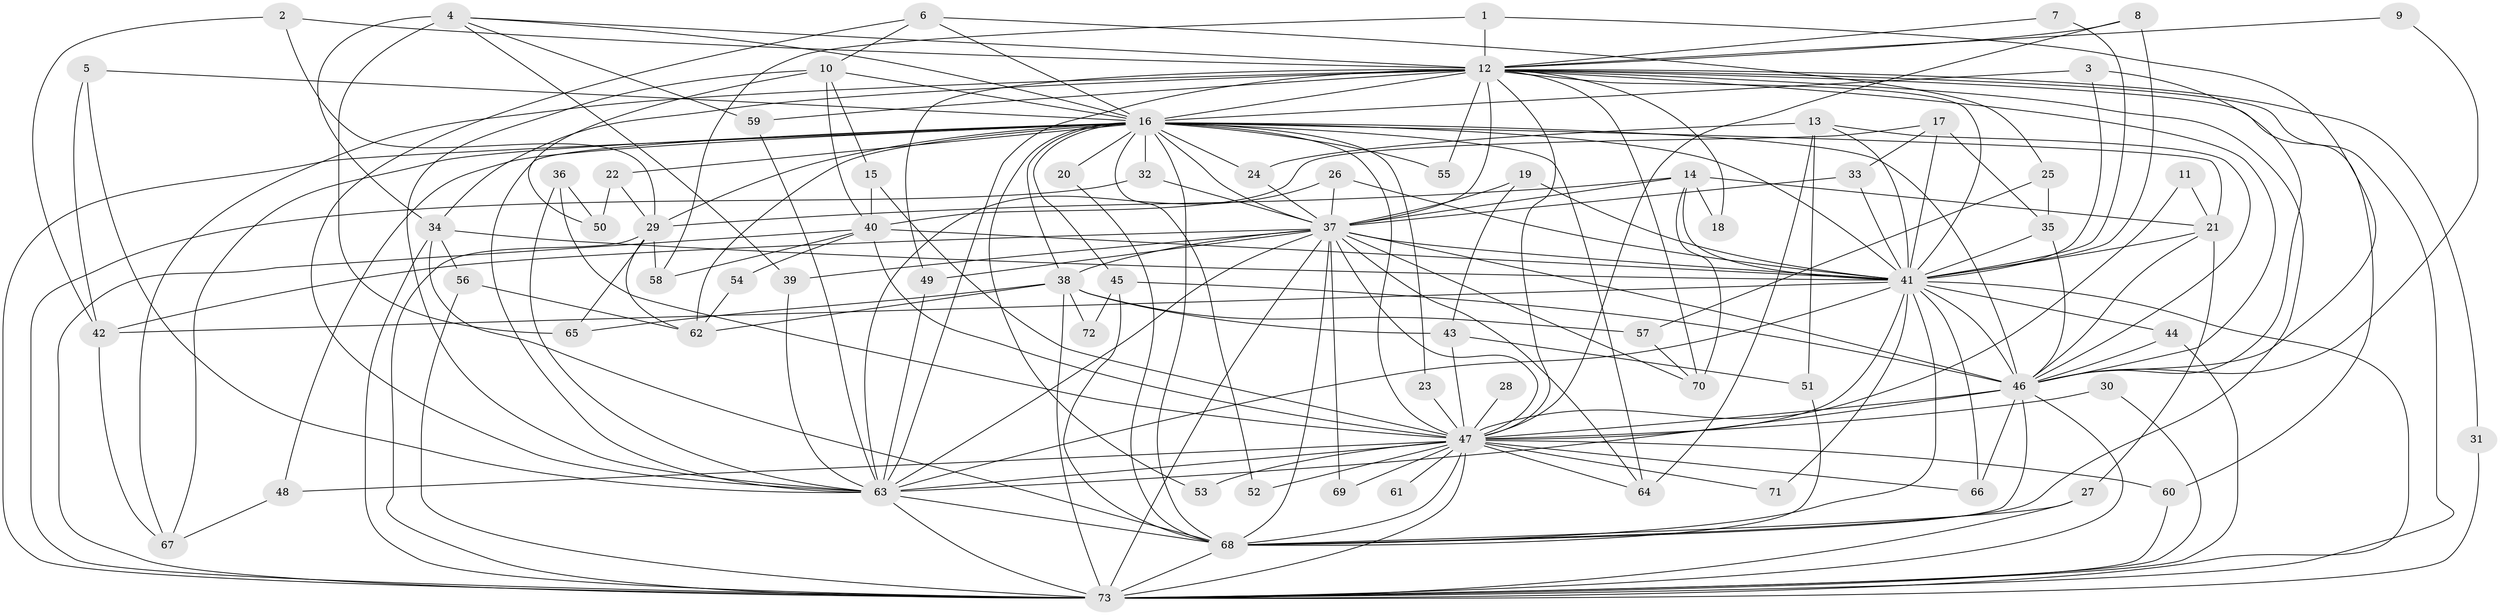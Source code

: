 // original degree distribution, {23: 0.006896551724137931, 32: 0.013793103448275862, 24: 0.006896551724137931, 18: 0.006896551724137931, 28: 0.013793103448275862, 25: 0.006896551724137931, 27: 0.006896551724137931, 15: 0.006896551724137931, 8: 0.013793103448275862, 9: 0.006896551724137931, 6: 0.020689655172413793, 5: 0.027586206896551724, 3: 0.2620689655172414, 2: 0.5172413793103449, 4: 0.07586206896551724, 7: 0.006896551724137931}
// Generated by graph-tools (version 1.1) at 2025/01/03/09/25 03:01:31]
// undirected, 73 vertices, 203 edges
graph export_dot {
graph [start="1"]
  node [color=gray90,style=filled];
  1;
  2;
  3;
  4;
  5;
  6;
  7;
  8;
  9;
  10;
  11;
  12;
  13;
  14;
  15;
  16;
  17;
  18;
  19;
  20;
  21;
  22;
  23;
  24;
  25;
  26;
  27;
  28;
  29;
  30;
  31;
  32;
  33;
  34;
  35;
  36;
  37;
  38;
  39;
  40;
  41;
  42;
  43;
  44;
  45;
  46;
  47;
  48;
  49;
  50;
  51;
  52;
  53;
  54;
  55;
  56;
  57;
  58;
  59;
  60;
  61;
  62;
  63;
  64;
  65;
  66;
  67;
  68;
  69;
  70;
  71;
  72;
  73;
  1 -- 12 [weight=1.0];
  1 -- 46 [weight=1.0];
  1 -- 58 [weight=1.0];
  2 -- 12 [weight=1.0];
  2 -- 29 [weight=1.0];
  2 -- 42 [weight=1.0];
  3 -- 16 [weight=1.0];
  3 -- 41 [weight=1.0];
  3 -- 46 [weight=1.0];
  4 -- 12 [weight=1.0];
  4 -- 16 [weight=2.0];
  4 -- 34 [weight=1.0];
  4 -- 39 [weight=1.0];
  4 -- 59 [weight=1.0];
  4 -- 65 [weight=1.0];
  5 -- 16 [weight=1.0];
  5 -- 42 [weight=1.0];
  5 -- 63 [weight=1.0];
  6 -- 10 [weight=1.0];
  6 -- 16 [weight=1.0];
  6 -- 25 [weight=1.0];
  6 -- 63 [weight=1.0];
  7 -- 12 [weight=1.0];
  7 -- 41 [weight=1.0];
  8 -- 12 [weight=1.0];
  8 -- 41 [weight=2.0];
  8 -- 47 [weight=1.0];
  9 -- 12 [weight=1.0];
  9 -- 46 [weight=1.0];
  10 -- 15 [weight=1.0];
  10 -- 16 [weight=1.0];
  10 -- 40 [weight=1.0];
  10 -- 50 [weight=1.0];
  10 -- 63 [weight=1.0];
  11 -- 21 [weight=1.0];
  11 -- 47 [weight=1.0];
  12 -- 16 [weight=2.0];
  12 -- 18 [weight=1.0];
  12 -- 31 [weight=1.0];
  12 -- 34 [weight=1.0];
  12 -- 37 [weight=2.0];
  12 -- 41 [weight=1.0];
  12 -- 46 [weight=1.0];
  12 -- 47 [weight=1.0];
  12 -- 49 [weight=2.0];
  12 -- 55 [weight=1.0];
  12 -- 59 [weight=2.0];
  12 -- 60 [weight=2.0];
  12 -- 63 [weight=1.0];
  12 -- 67 [weight=1.0];
  12 -- 68 [weight=1.0];
  12 -- 70 [weight=1.0];
  12 -- 73 [weight=1.0];
  13 -- 24 [weight=1.0];
  13 -- 41 [weight=1.0];
  13 -- 46 [weight=1.0];
  13 -- 51 [weight=2.0];
  13 -- 64 [weight=1.0];
  14 -- 18 [weight=1.0];
  14 -- 21 [weight=1.0];
  14 -- 29 [weight=1.0];
  14 -- 37 [weight=1.0];
  14 -- 41 [weight=1.0];
  14 -- 70 [weight=1.0];
  15 -- 40 [weight=1.0];
  15 -- 47 [weight=1.0];
  16 -- 20 [weight=2.0];
  16 -- 21 [weight=1.0];
  16 -- 22 [weight=2.0];
  16 -- 23 [weight=1.0];
  16 -- 24 [weight=1.0];
  16 -- 29 [weight=1.0];
  16 -- 32 [weight=1.0];
  16 -- 37 [weight=4.0];
  16 -- 38 [weight=1.0];
  16 -- 41 [weight=3.0];
  16 -- 45 [weight=1.0];
  16 -- 46 [weight=2.0];
  16 -- 47 [weight=2.0];
  16 -- 48 [weight=1.0];
  16 -- 52 [weight=1.0];
  16 -- 53 [weight=1.0];
  16 -- 55 [weight=2.0];
  16 -- 62 [weight=1.0];
  16 -- 63 [weight=2.0];
  16 -- 64 [weight=1.0];
  16 -- 67 [weight=1.0];
  16 -- 68 [weight=3.0];
  16 -- 73 [weight=4.0];
  17 -- 33 [weight=1.0];
  17 -- 35 [weight=1.0];
  17 -- 40 [weight=1.0];
  17 -- 41 [weight=2.0];
  19 -- 37 [weight=1.0];
  19 -- 41 [weight=1.0];
  19 -- 43 [weight=1.0];
  20 -- 68 [weight=1.0];
  21 -- 27 [weight=1.0];
  21 -- 41 [weight=1.0];
  21 -- 46 [weight=1.0];
  22 -- 29 [weight=1.0];
  22 -- 50 [weight=1.0];
  23 -- 47 [weight=1.0];
  24 -- 37 [weight=1.0];
  25 -- 35 [weight=1.0];
  25 -- 57 [weight=1.0];
  26 -- 37 [weight=1.0];
  26 -- 41 [weight=1.0];
  26 -- 63 [weight=1.0];
  27 -- 68 [weight=1.0];
  27 -- 73 [weight=1.0];
  28 -- 47 [weight=1.0];
  29 -- 58 [weight=1.0];
  29 -- 62 [weight=1.0];
  29 -- 65 [weight=1.0];
  29 -- 73 [weight=1.0];
  30 -- 47 [weight=1.0];
  30 -- 73 [weight=1.0];
  31 -- 73 [weight=1.0];
  32 -- 37 [weight=1.0];
  32 -- 73 [weight=1.0];
  33 -- 37 [weight=1.0];
  33 -- 41 [weight=1.0];
  34 -- 41 [weight=1.0];
  34 -- 56 [weight=1.0];
  34 -- 68 [weight=1.0];
  34 -- 73 [weight=1.0];
  35 -- 41 [weight=1.0];
  35 -- 46 [weight=1.0];
  36 -- 47 [weight=1.0];
  36 -- 50 [weight=1.0];
  36 -- 63 [weight=1.0];
  37 -- 38 [weight=1.0];
  37 -- 39 [weight=1.0];
  37 -- 41 [weight=1.0];
  37 -- 42 [weight=1.0];
  37 -- 46 [weight=3.0];
  37 -- 47 [weight=2.0];
  37 -- 49 [weight=1.0];
  37 -- 63 [weight=1.0];
  37 -- 64 [weight=1.0];
  37 -- 68 [weight=1.0];
  37 -- 69 [weight=1.0];
  37 -- 70 [weight=1.0];
  37 -- 73 [weight=1.0];
  38 -- 43 [weight=1.0];
  38 -- 57 [weight=1.0];
  38 -- 62 [weight=1.0];
  38 -- 65 [weight=1.0];
  38 -- 72 [weight=1.0];
  38 -- 73 [weight=1.0];
  39 -- 63 [weight=1.0];
  40 -- 41 [weight=2.0];
  40 -- 47 [weight=1.0];
  40 -- 54 [weight=1.0];
  40 -- 58 [weight=1.0];
  40 -- 73 [weight=1.0];
  41 -- 42 [weight=1.0];
  41 -- 44 [weight=1.0];
  41 -- 46 [weight=2.0];
  41 -- 47 [weight=1.0];
  41 -- 63 [weight=1.0];
  41 -- 66 [weight=1.0];
  41 -- 68 [weight=1.0];
  41 -- 71 [weight=1.0];
  41 -- 73 [weight=1.0];
  42 -- 67 [weight=1.0];
  43 -- 47 [weight=1.0];
  43 -- 51 [weight=1.0];
  44 -- 46 [weight=1.0];
  44 -- 73 [weight=2.0];
  45 -- 46 [weight=1.0];
  45 -- 68 [weight=1.0];
  45 -- 72 [weight=1.0];
  46 -- 47 [weight=2.0];
  46 -- 63 [weight=1.0];
  46 -- 66 [weight=2.0];
  46 -- 68 [weight=2.0];
  46 -- 73 [weight=1.0];
  47 -- 48 [weight=1.0];
  47 -- 52 [weight=1.0];
  47 -- 53 [weight=1.0];
  47 -- 60 [weight=1.0];
  47 -- 61 [weight=1.0];
  47 -- 63 [weight=2.0];
  47 -- 64 [weight=1.0];
  47 -- 66 [weight=1.0];
  47 -- 68 [weight=1.0];
  47 -- 69 [weight=1.0];
  47 -- 71 [weight=1.0];
  47 -- 73 [weight=1.0];
  48 -- 67 [weight=1.0];
  49 -- 63 [weight=1.0];
  51 -- 68 [weight=1.0];
  54 -- 62 [weight=1.0];
  56 -- 62 [weight=1.0];
  56 -- 73 [weight=1.0];
  57 -- 70 [weight=1.0];
  59 -- 63 [weight=1.0];
  60 -- 73 [weight=1.0];
  63 -- 68 [weight=1.0];
  63 -- 73 [weight=1.0];
  68 -- 73 [weight=1.0];
}
